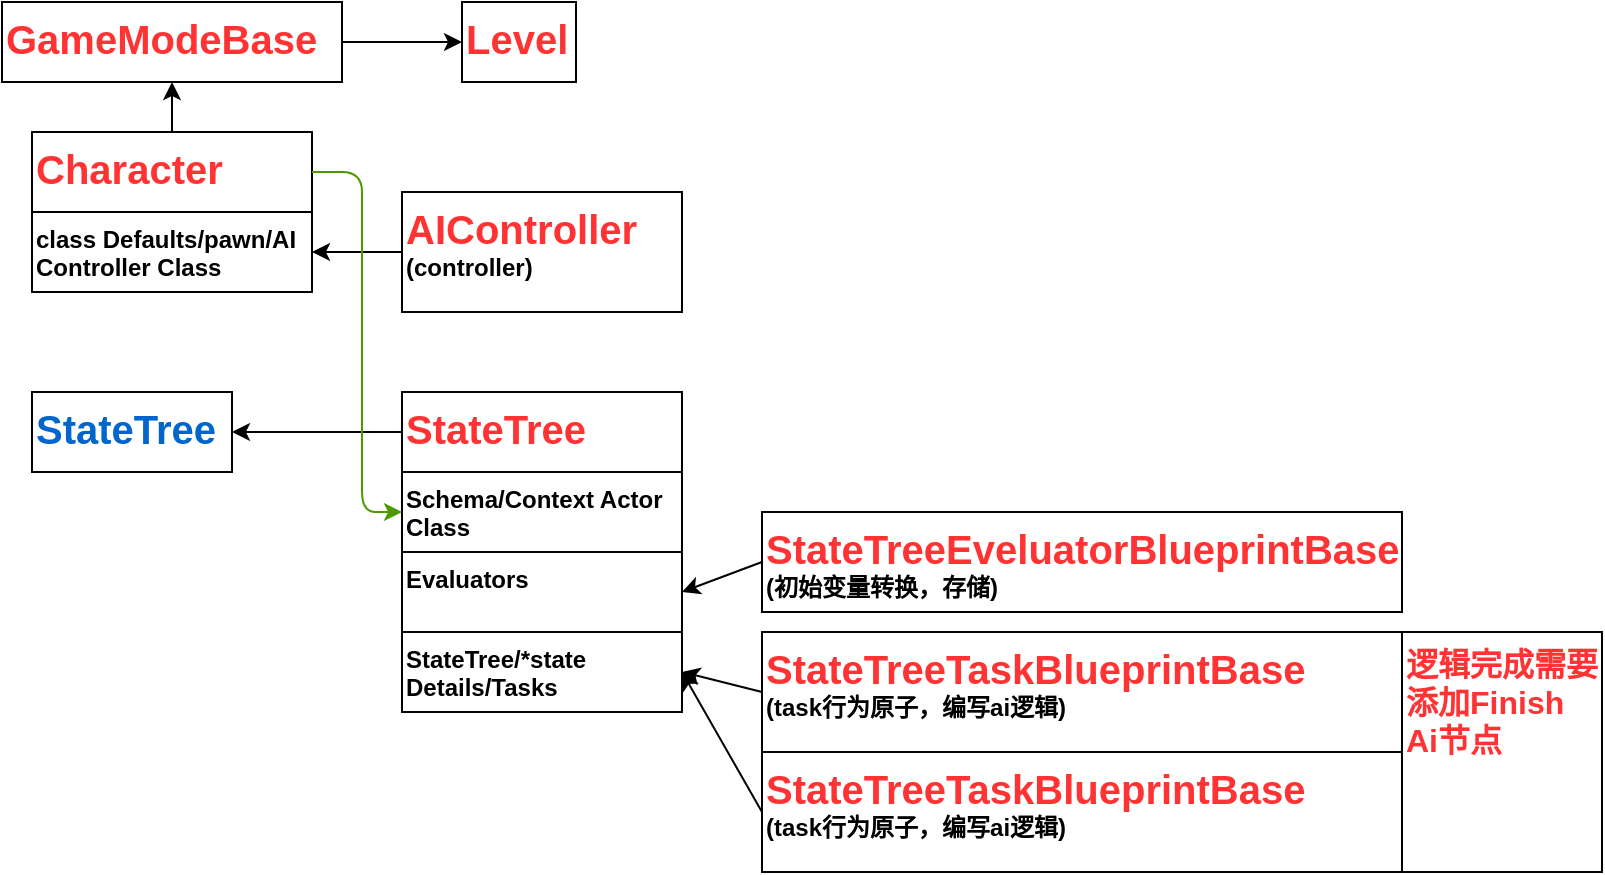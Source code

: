 <mxfile version="14.1.8" type="device" pages="2"><diagram id="UlIwIDZaebNv2VzOSGo1" name="StateTree"><mxGraphModel dx="1448" dy="525" grid="1" gridSize="10" guides="1" tooltips="1" connect="1" arrows="1" fold="1" page="1" pageScale="1" pageWidth="827" pageHeight="1169" math="0" shadow="0"><root><mxCell id="Cockm3daIbmfq8uAC5rr-0"/><mxCell id="Cockm3daIbmfq8uAC5rr-1" parent="Cockm3daIbmfq8uAC5rr-0"/><mxCell id="D-G3eRKfckKsmsTLQAYO-0" value="&lt;b&gt;&lt;span style=&quot;color: rgb(255 , 51 , 51) ; font-size: 20px&quot;&gt;Character&lt;/span&gt;&lt;br&gt;&lt;/b&gt;" style="text;whiteSpace=wrap;html=1;strokeColor=#000000;" parent="Cockm3daIbmfq8uAC5rr-1" vertex="1"><mxGeometry x="-795" y="75" width="140" height="40" as="geometry"/></mxCell><mxCell id="D-G3eRKfckKsmsTLQAYO-1" value="&lt;b&gt;&lt;span style=&quot;color: rgb(255 , 51 , 51) ; font-size: 20px&quot;&gt;AIController&lt;br&gt;&lt;/span&gt;&lt;/b&gt;&lt;b&gt;(controller)&lt;/b&gt;&lt;b&gt;&lt;br&gt;&lt;/b&gt;" style="text;whiteSpace=wrap;html=1;strokeColor=#000000;" parent="Cockm3daIbmfq8uAC5rr-1" vertex="1"><mxGeometry x="-610" y="105" width="140" height="60" as="geometry"/></mxCell><mxCell id="D-G3eRKfckKsmsTLQAYO-2" value="&lt;b&gt;&lt;span style=&quot;font-size: 20px;&quot;&gt;StateTree&lt;/span&gt;&lt;br&gt;&lt;/b&gt;" style="text;whiteSpace=wrap;html=1;strokeColor=#000000;fontColor=#0066CC;" parent="Cockm3daIbmfq8uAC5rr-1" vertex="1"><mxGeometry x="-795" y="205" width="100" height="40" as="geometry"/></mxCell><mxCell id="D-G3eRKfckKsmsTLQAYO-3" value="&lt;b&gt;&lt;span style=&quot;color: rgb(255 , 51 , 51) ; font-size: 20px&quot;&gt;StateTree&lt;/span&gt;&lt;br&gt;&lt;/b&gt;" style="text;whiteSpace=wrap;html=1;strokeColor=#000000;" parent="Cockm3daIbmfq8uAC5rr-1" vertex="1"><mxGeometry x="-610" y="205" width="140" height="40" as="geometry"/></mxCell><mxCell id="D-G3eRKfckKsmsTLQAYO-4" value="&lt;b&gt;class Defaults/pawn/AI Controller Class&lt;/b&gt;&lt;b&gt;&lt;br&gt;&lt;/b&gt;" style="text;whiteSpace=wrap;html=1;strokeColor=#000000;" parent="Cockm3daIbmfq8uAC5rr-1" vertex="1"><mxGeometry x="-795" y="115" width="140" height="40" as="geometry"/></mxCell><mxCell id="D-G3eRKfckKsmsTLQAYO-5" value="" style="endArrow=classic;html=1;fontColor=#0066CC;exitX=0;exitY=0.5;exitDx=0;exitDy=0;entryX=1;entryY=0.5;entryDx=0;entryDy=0;" parent="Cockm3daIbmfq8uAC5rr-1" source="D-G3eRKfckKsmsTLQAYO-1" target="D-G3eRKfckKsmsTLQAYO-4" edge="1"><mxGeometry width="50" height="50" relative="1" as="geometry"><mxPoint x="-570" y="95" as="sourcePoint"/><mxPoint x="-520" y="45" as="targetPoint"/></mxGeometry></mxCell><mxCell id="D-G3eRKfckKsmsTLQAYO-6" value="&lt;b&gt;Schema/Context Actor Class&lt;/b&gt;&lt;b&gt;&lt;br&gt;&lt;/b&gt;" style="text;whiteSpace=wrap;html=1;strokeColor=#000000;" parent="Cockm3daIbmfq8uAC5rr-1" vertex="1"><mxGeometry x="-610" y="245" width="140" height="40" as="geometry"/></mxCell><mxCell id="D-G3eRKfckKsmsTLQAYO-7" value="" style="endArrow=classic;html=1;fontColor=#0066CC;exitX=0;exitY=0.5;exitDx=0;exitDy=0;entryX=1;entryY=0.5;entryDx=0;entryDy=0;" parent="Cockm3daIbmfq8uAC5rr-1" source="D-G3eRKfckKsmsTLQAYO-3" target="D-G3eRKfckKsmsTLQAYO-2" edge="1"><mxGeometry width="50" height="50" relative="1" as="geometry"><mxPoint x="-610" y="145" as="sourcePoint"/><mxPoint x="-660" y="145" as="targetPoint"/></mxGeometry></mxCell><mxCell id="D-G3eRKfckKsmsTLQAYO-8" value="" style="endArrow=classic;html=1;fontColor=#0066CC;exitX=1;exitY=0.5;exitDx=0;exitDy=0;entryX=0;entryY=0.5;entryDx=0;entryDy=0;strokeColor=#4D9900;" parent="Cockm3daIbmfq8uAC5rr-1" source="D-G3eRKfckKsmsTLQAYO-0" target="D-G3eRKfckKsmsTLQAYO-6" edge="1"><mxGeometry width="50" height="50" relative="1" as="geometry"><mxPoint x="-600" y="235" as="sourcePoint"/><mxPoint x="-700" y="235" as="targetPoint"/><Array as="points"><mxPoint x="-630" y="95"/><mxPoint x="-630" y="265"/></Array></mxGeometry></mxCell><mxCell id="D-G3eRKfckKsmsTLQAYO-9" value="&lt;b&gt;&lt;span style=&quot;color: rgb(255 , 51 , 51) ; font-size: 20px&quot;&gt;StateTreeEveluatorBlueprintBase&lt;br&gt;&lt;/span&gt;&lt;/b&gt;&lt;b&gt;(初始变量转换，存储)&lt;/b&gt;&lt;b&gt;&lt;br&gt;&lt;/b&gt;" style="text;whiteSpace=wrap;html=1;strokeColor=#000000;" parent="Cockm3daIbmfq8uAC5rr-1" vertex="1"><mxGeometry x="-430" y="265" width="320" height="50" as="geometry"/></mxCell><mxCell id="D-G3eRKfckKsmsTLQAYO-10" value="&lt;b&gt;Evaluators&lt;/b&gt;&lt;b&gt;&lt;br&gt;&lt;/b&gt;" style="text;whiteSpace=wrap;html=1;strokeColor=#000000;" parent="Cockm3daIbmfq8uAC5rr-1" vertex="1"><mxGeometry x="-610" y="285" width="140" height="40" as="geometry"/></mxCell><mxCell id="D-G3eRKfckKsmsTLQAYO-11" value="" style="endArrow=classic;html=1;fontColor=#0066CC;exitX=0;exitY=0.5;exitDx=0;exitDy=0;entryX=1;entryY=0.5;entryDx=0;entryDy=0;" parent="Cockm3daIbmfq8uAC5rr-1" source="D-G3eRKfckKsmsTLQAYO-9" target="D-G3eRKfckKsmsTLQAYO-10" edge="1"><mxGeometry width="50" height="50" relative="1" as="geometry"><mxPoint x="-600" y="145" as="sourcePoint"/><mxPoint x="-660" y="145" as="targetPoint"/></mxGeometry></mxCell><mxCell id="D-G3eRKfckKsmsTLQAYO-12" value="&lt;b&gt;StateTree/*state&lt;br&gt;&lt;/b&gt;&lt;b&gt;Details/Tasks&lt;br&gt;&lt;/b&gt;" style="text;whiteSpace=wrap;html=1;strokeColor=#000000;" parent="Cockm3daIbmfq8uAC5rr-1" vertex="1"><mxGeometry x="-610" y="325" width="140" height="40" as="geometry"/></mxCell><mxCell id="D-G3eRKfckKsmsTLQAYO-13" value="&lt;b&gt;&lt;span style=&quot;color: rgb(255 , 51 , 51) ; font-size: 20px&quot;&gt;StateTreeTaskBlueprintBase&lt;br&gt;&lt;/span&gt;&lt;/b&gt;&lt;b&gt;(task行为原子，编写ai逻辑)&lt;/b&gt;&lt;b&gt;&lt;br&gt;&lt;/b&gt;" style="text;whiteSpace=wrap;html=1;strokeColor=#000000;" parent="Cockm3daIbmfq8uAC5rr-1" vertex="1"><mxGeometry x="-430" y="325" width="320" height="60" as="geometry"/></mxCell><mxCell id="D-G3eRKfckKsmsTLQAYO-14" value="" style="endArrow=classic;html=1;fontColor=#0066CC;exitX=0;exitY=0.5;exitDx=0;exitDy=0;entryX=1;entryY=0.5;entryDx=0;entryDy=0;" parent="Cockm3daIbmfq8uAC5rr-1" source="D-G3eRKfckKsmsTLQAYO-13" target="D-G3eRKfckKsmsTLQAYO-12" edge="1"><mxGeometry width="50" height="50" relative="1" as="geometry"><mxPoint x="-420" y="295" as="sourcePoint"/><mxPoint x="-460" y="315" as="targetPoint"/></mxGeometry></mxCell><mxCell id="D-G3eRKfckKsmsTLQAYO-15" value="&lt;b&gt;&lt;span style=&quot;color: rgb(255 , 51 , 51) ; font-size: 20px&quot;&gt;StateTreeTaskBlueprintBase&lt;br&gt;&lt;/span&gt;&lt;/b&gt;&lt;b&gt;(task行为原子，编写ai逻辑)&lt;/b&gt;&lt;b&gt;&lt;br&gt;&lt;/b&gt;" style="text;whiteSpace=wrap;html=1;strokeColor=#000000;" parent="Cockm3daIbmfq8uAC5rr-1" vertex="1"><mxGeometry x="-430" y="385" width="320" height="60" as="geometry"/></mxCell><mxCell id="D-G3eRKfckKsmsTLQAYO-16" value="" style="endArrow=classic;html=1;fontColor=#0066CC;exitX=0;exitY=0.5;exitDx=0;exitDy=0;entryX=1;entryY=0.5;entryDx=0;entryDy=0;" parent="Cockm3daIbmfq8uAC5rr-1" source="D-G3eRKfckKsmsTLQAYO-15" target="D-G3eRKfckKsmsTLQAYO-12" edge="1"><mxGeometry width="50" height="50" relative="1" as="geometry"><mxPoint x="-420" y="300" as="sourcePoint"/><mxPoint x="-460" y="315" as="targetPoint"/></mxGeometry></mxCell><mxCell id="8Fviohs4rjr_Yel8bwUe-0" value="&lt;b style=&quot;font-size: 16px;&quot;&gt;&lt;font color=&quot;#ff3333&quot; style=&quot;font-size: 16px;&quot;&gt;&lt;span style=&quot;font-size: 16px;&quot;&gt;逻辑完成需要添加Finish Ai节点&lt;/span&gt;&lt;/font&gt;&lt;br style=&quot;font-size: 16px;&quot;&gt;&lt;/b&gt;" style="text;whiteSpace=wrap;html=1;strokeColor=#000000;fontSize=16;" parent="Cockm3daIbmfq8uAC5rr-1" vertex="1"><mxGeometry x="-110" y="325" width="100" height="120" as="geometry"/></mxCell><mxCell id="VhR0Ay_uK8bkrbmo9ch_-0" value="&lt;b&gt;&lt;span style=&quot;color: rgb(255 , 51 , 51) ; font-size: 20px&quot;&gt;GameModeBase&lt;/span&gt;&lt;br&gt;&lt;/b&gt;" style="text;whiteSpace=wrap;html=1;strokeColor=#000000;" vertex="1" parent="Cockm3daIbmfq8uAC5rr-1"><mxGeometry x="-810" y="10" width="170" height="40" as="geometry"/></mxCell><mxCell id="VhR0Ay_uK8bkrbmo9ch_-1" value="&lt;b&gt;&lt;span style=&quot;color: rgb(255 , 51 , 51) ; font-size: 20px&quot;&gt;Level&lt;/span&gt;&lt;br&gt;&lt;/b&gt;" style="text;whiteSpace=wrap;html=1;strokeColor=#000000;" vertex="1" parent="Cockm3daIbmfq8uAC5rr-1"><mxGeometry x="-580" y="10" width="57" height="40" as="geometry"/></mxCell><mxCell id="VhR0Ay_uK8bkrbmo9ch_-5" value="" style="endArrow=classic;html=1;fontColor=#0066CC;exitX=1;exitY=0.5;exitDx=0;exitDy=0;entryX=0;entryY=0.5;entryDx=0;entryDy=0;" edge="1" parent="Cockm3daIbmfq8uAC5rr-1" source="VhR0Ay_uK8bkrbmo9ch_-0" target="VhR0Ay_uK8bkrbmo9ch_-1"><mxGeometry width="50" height="50" relative="1" as="geometry"><mxPoint x="-600" y="145" as="sourcePoint"/><mxPoint x="-660" y="145" as="targetPoint"/></mxGeometry></mxCell><mxCell id="VhR0Ay_uK8bkrbmo9ch_-6" value="" style="endArrow=classic;html=1;fontColor=#0066CC;exitX=0.5;exitY=0;exitDx=0;exitDy=0;entryX=0.5;entryY=1;entryDx=0;entryDy=0;" edge="1" parent="Cockm3daIbmfq8uAC5rr-1" source="D-G3eRKfckKsmsTLQAYO-0" target="VhR0Ay_uK8bkrbmo9ch_-0"><mxGeometry width="50" height="50" relative="1" as="geometry"><mxPoint x="-630" y="40" as="sourcePoint"/><mxPoint x="-517" y="40" as="targetPoint"/></mxGeometry></mxCell></root></mxGraphModel></diagram><diagram id="IfVsa_R_uMs2hdo-qGmk" name="MassAI"><mxGraphModel dx="1086" dy="918" grid="1" gridSize="10" guides="1" tooltips="1" connect="1" arrows="1" fold="1" page="1" pageScale="1" pageWidth="827" pageHeight="1169" math="0" shadow="0"><root><mxCell id="TOVp4z_mjK7nOGCIecTe-0"/><mxCell id="TOVp4z_mjK7nOGCIecTe-1" parent="TOVp4z_mjK7nOGCIecTe-0"/></root></mxGraphModel></diagram></mxfile>